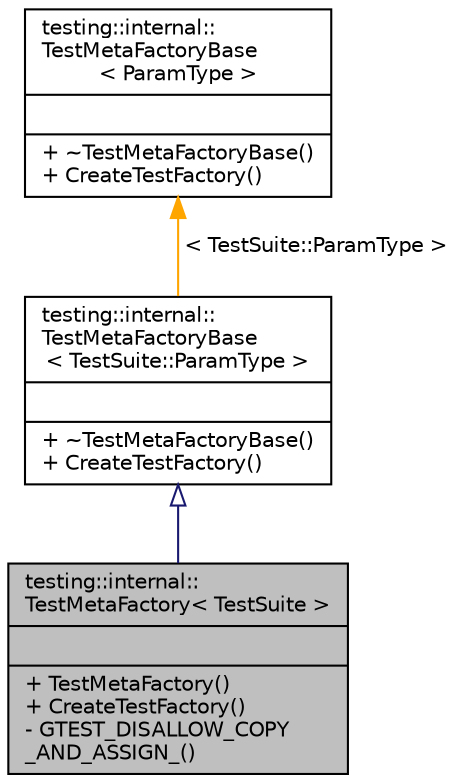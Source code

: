 digraph "testing::internal::TestMetaFactory&lt; TestSuite &gt;"
{
 // INTERACTIVE_SVG=YES
 // LATEX_PDF_SIZE
  edge [fontname="Helvetica",fontsize="10",labelfontname="Helvetica",labelfontsize="10"];
  node [fontname="Helvetica",fontsize="10",shape=record];
  Node1 [label="{testing::internal::\lTestMetaFactory\< TestSuite \>\n||+ TestMetaFactory()\l+ CreateTestFactory()\l- GTEST_DISALLOW_COPY\l_AND_ASSIGN_()\l}",height=0.2,width=0.4,color="black", fillcolor="grey75", style="filled", fontcolor="black",tooltip=" "];
  Node2 -> Node1 [dir="back",color="midnightblue",fontsize="10",style="solid",arrowtail="onormal",fontname="Helvetica"];
  Node2 [label="{testing::internal::\lTestMetaFactoryBase\l\< TestSuite::ParamType \>\n||+ ~TestMetaFactoryBase()\l+ CreateTestFactory()\l}",height=0.2,width=0.4,color="black", fillcolor="white", style="filled",URL="$df/dd2/classtesting_1_1internal_1_1_test_meta_factory_base.html",tooltip=" "];
  Node3 -> Node2 [dir="back",color="orange",fontsize="10",style="solid",label=" \< TestSuite::ParamType \>" ,fontname="Helvetica"];
  Node3 [label="{testing::internal::\lTestMetaFactoryBase\l\< ParamType \>\n||+ ~TestMetaFactoryBase()\l+ CreateTestFactory()\l}",height=0.2,width=0.4,color="black", fillcolor="white", style="filled",URL="$df/dd2/classtesting_1_1internal_1_1_test_meta_factory_base.html",tooltip=" "];
}
